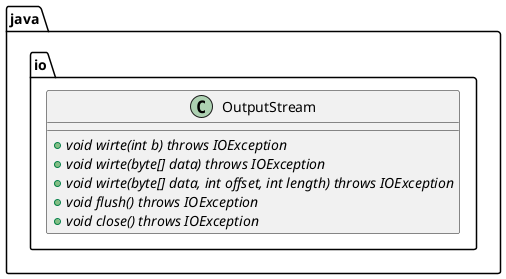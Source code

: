 @startuml
class java.io.OutputStream {
	{abstract} +void wirte(int b) throws IOException
	{abstract} +void wirte(byte[] data) throws IOException
	{abstract} +void wirte(byte[] data, int offset, int length) throws IOException
	{abstract} +void flush() throws IOException
	{abstract} +void close() throws IOException
}
@enduml